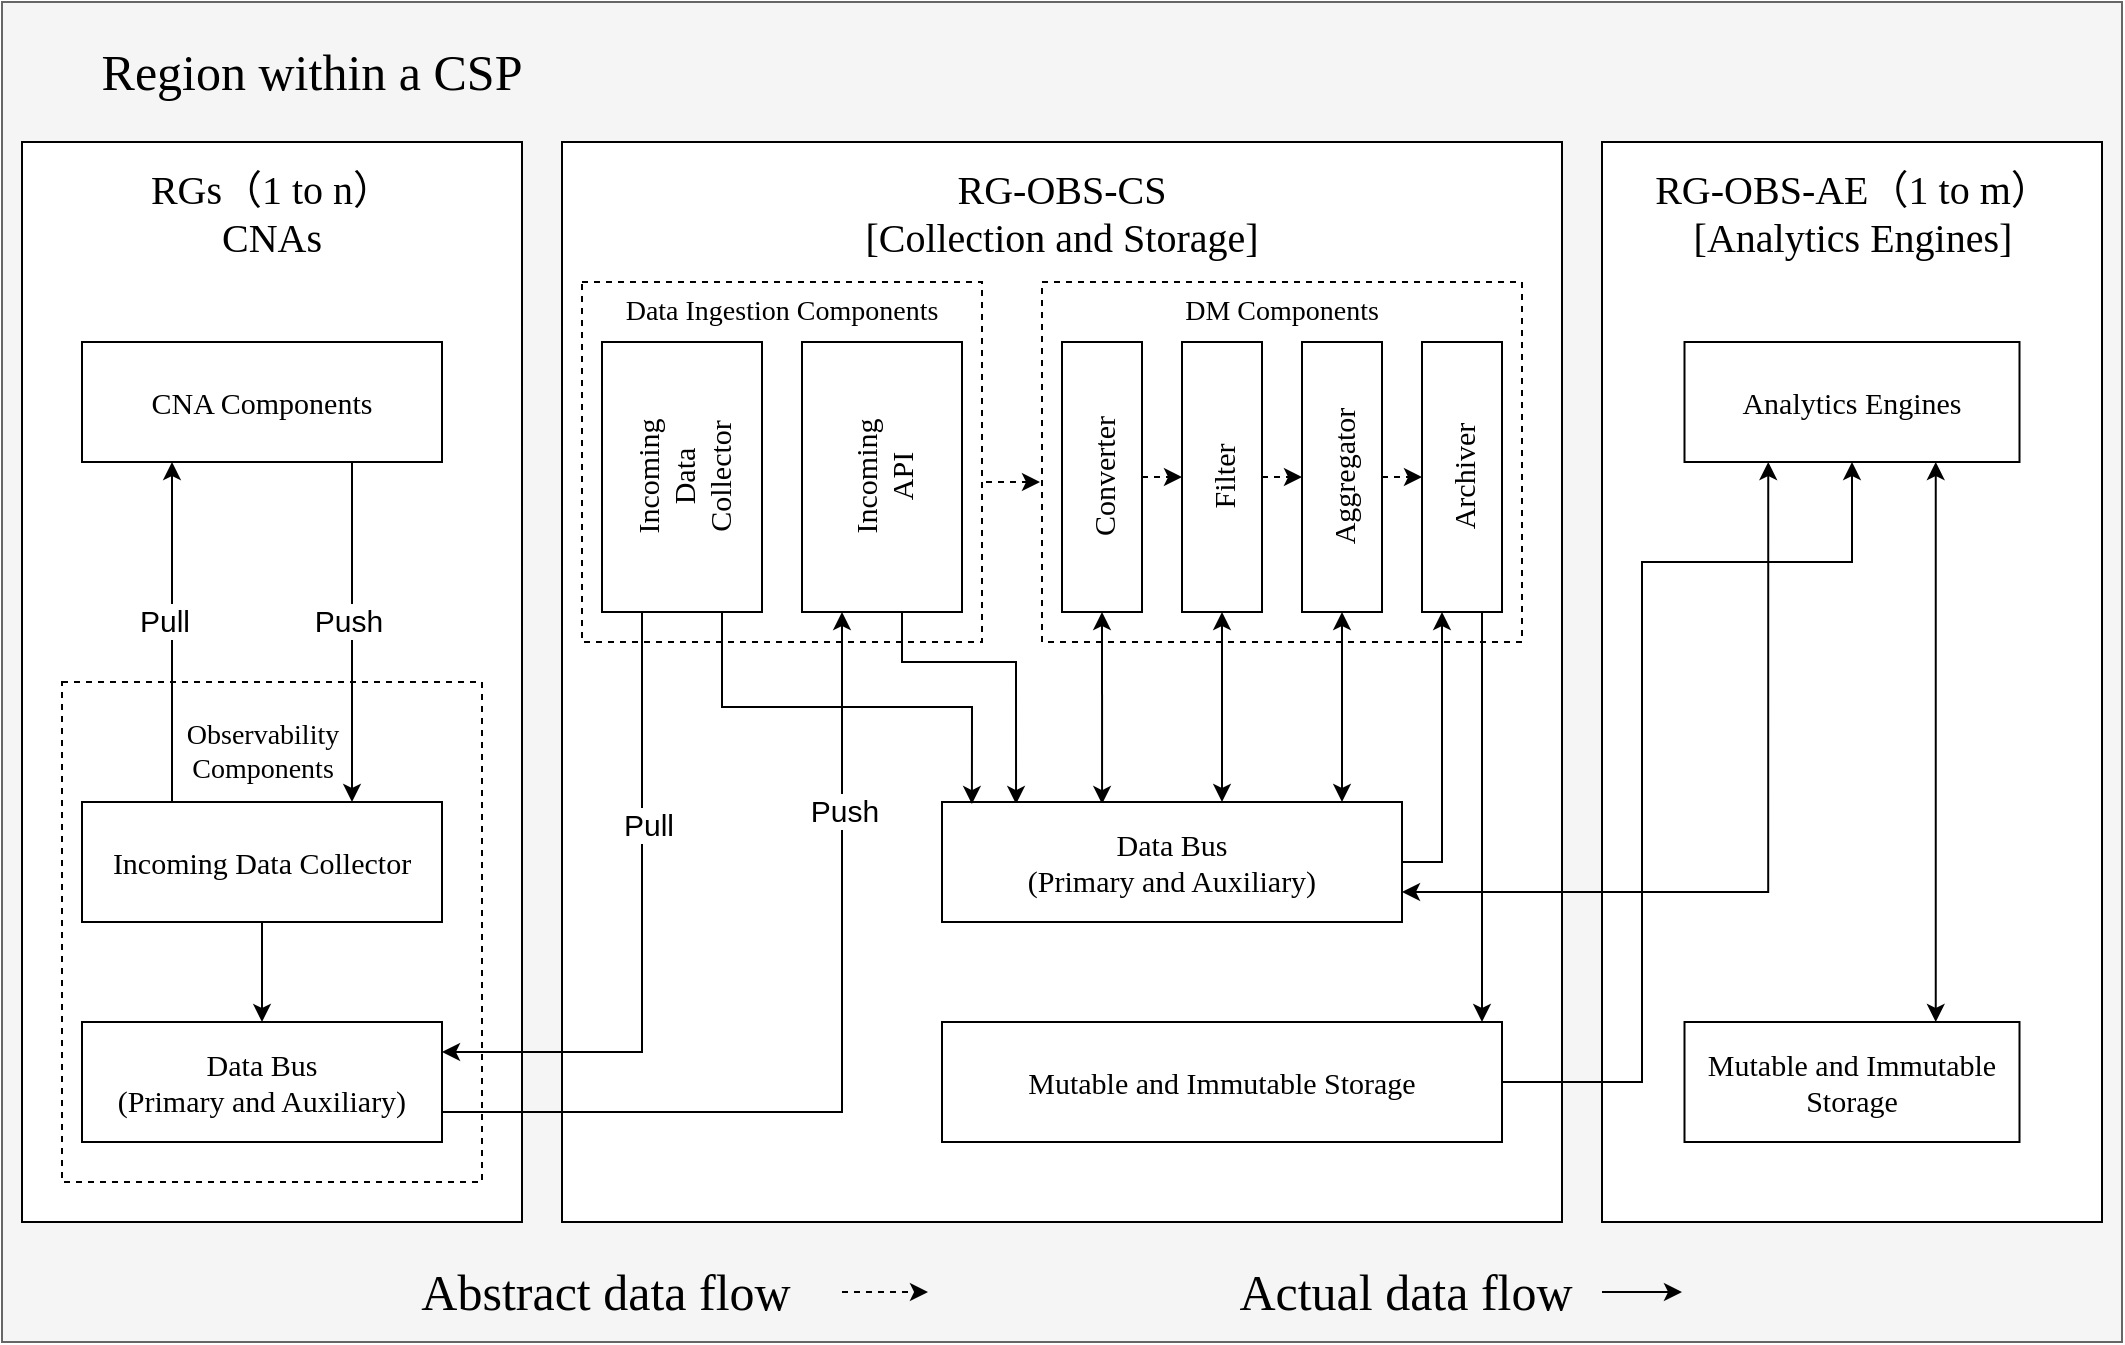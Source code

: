 <mxfile version="22.1.12" type="github">
  <diagram name="第 1 页" id="EzYY5DIpX5SOSRkXdPXQ">
    <mxGraphModel dx="1194" dy="756" grid="1" gridSize="10" guides="1" tooltips="1" connect="1" arrows="1" fold="1" page="1" pageScale="1" pageWidth="827" pageHeight="1169" math="0" shadow="0">
      <root>
        <mxCell id="0" />
        <mxCell id="1" parent="0" />
        <mxCell id="34cul2WS6DGkj6P9bzKS-3" value="" style="rounded=0;whiteSpace=wrap;html=1;fillColor=#f5f5f5;fontColor=#333333;strokeColor=#666666;fontFamily=Times New Roman;" parent="1" vertex="1">
          <mxGeometry x="150" y="320" width="1060" height="670" as="geometry" />
        </mxCell>
        <mxCell id="34cul2WS6DGkj6P9bzKS-5" value="" style="rounded=0;whiteSpace=wrap;html=1;fontFamily=Times New Roman;" parent="1" vertex="1">
          <mxGeometry x="430" y="390" width="500" height="540" as="geometry" />
        </mxCell>
        <mxCell id="34cul2WS6DGkj6P9bzKS-50" style="edgeStyle=orthogonalEdgeStyle;rounded=0;orthogonalLoop=1;jettySize=auto;html=1;entryX=-0.004;entryY=0.561;entryDx=0;entryDy=0;dashed=1;entryPerimeter=0;" parent="1" target="34cul2WS6DGkj6P9bzKS-47" edge="1">
          <mxGeometry relative="1" as="geometry">
            <mxPoint x="630" y="560" as="sourcePoint" />
          </mxGeometry>
        </mxCell>
        <mxCell id="34cul2WS6DGkj6P9bzKS-44" value="" style="rounded=0;whiteSpace=wrap;html=1;dashed=1;" parent="1" vertex="1">
          <mxGeometry x="440" y="460" width="200" height="180" as="geometry" />
        </mxCell>
        <mxCell id="34cul2WS6DGkj6P9bzKS-47" value="" style="rounded=0;whiteSpace=wrap;html=1;dashed=1;" parent="1" vertex="1">
          <mxGeometry x="670" y="460" width="240" height="180" as="geometry" />
        </mxCell>
        <mxCell id="34cul2WS6DGkj6P9bzKS-4" value="" style="rounded=0;whiteSpace=wrap;html=1;fontFamily=Times New Roman;" parent="1" vertex="1">
          <mxGeometry x="160" y="390" width="250" height="540" as="geometry" />
        </mxCell>
        <mxCell id="34cul2WS6DGkj6P9bzKS-32" value="" style="rounded=0;whiteSpace=wrap;html=1;dashed=1;" parent="1" vertex="1">
          <mxGeometry x="180" y="660" width="210" height="250" as="geometry" />
        </mxCell>
        <mxCell id="34cul2WS6DGkj6P9bzKS-6" value="" style="rounded=0;whiteSpace=wrap;html=1;fontFamily=Times New Roman;" parent="1" vertex="1">
          <mxGeometry x="950" y="390" width="250" height="540" as="geometry" />
        </mxCell>
        <mxCell id="34cul2WS6DGkj6P9bzKS-8" value="Region within a CSP" style="text;strokeColor=none;align=center;fillColor=none;html=1;verticalAlign=middle;whiteSpace=wrap;rounded=0;fontSize=25;fontFamily=Times New Roman;" parent="1" vertex="1">
          <mxGeometry x="180" y="340" width="250" height="30" as="geometry" />
        </mxCell>
        <mxCell id="34cul2WS6DGkj6P9bzKS-9" value="RGs（1 to n）&lt;br&gt;CNAs" style="text;strokeColor=none;align=center;fillColor=none;html=1;verticalAlign=middle;whiteSpace=wrap;rounded=0;fontSize=20;fontFamily=Times New Roman;" parent="1" vertex="1">
          <mxGeometry x="195" y="400" width="180" height="50" as="geometry" />
        </mxCell>
        <mxCell id="34cul2WS6DGkj6P9bzKS-29" style="edgeStyle=orthogonalEdgeStyle;rounded=0;orthogonalLoop=1;jettySize=auto;html=1;exitX=0.75;exitY=1;exitDx=0;exitDy=0;entryX=0.75;entryY=0;entryDx=0;entryDy=0;" parent="1" source="34cul2WS6DGkj6P9bzKS-10" target="34cul2WS6DGkj6P9bzKS-11" edge="1">
          <mxGeometry relative="1" as="geometry" />
        </mxCell>
        <mxCell id="34cul2WS6DGkj6P9bzKS-31" value="Push" style="edgeLabel;html=1;align=center;verticalAlign=middle;resizable=0;points=[];fontSize=15;" parent="34cul2WS6DGkj6P9bzKS-29" vertex="1" connectable="0">
          <mxGeometry x="-0.075" y="-2" relative="1" as="geometry">
            <mxPoint as="offset" />
          </mxGeometry>
        </mxCell>
        <mxCell id="34cul2WS6DGkj6P9bzKS-10" value="&lt;font style=&quot;font-size: 15px;&quot;&gt;CNA Components&lt;/font&gt;" style="rounded=0;whiteSpace=wrap;html=1;fontFamily=Times New Roman;" parent="1" vertex="1">
          <mxGeometry x="190" y="490" width="180" height="60" as="geometry" />
        </mxCell>
        <mxCell id="34cul2WS6DGkj6P9bzKS-28" style="edgeStyle=orthogonalEdgeStyle;rounded=0;orthogonalLoop=1;jettySize=auto;html=1;exitX=0.25;exitY=0;exitDx=0;exitDy=0;entryX=0.25;entryY=1;entryDx=0;entryDy=0;" parent="1" source="34cul2WS6DGkj6P9bzKS-11" target="34cul2WS6DGkj6P9bzKS-10" edge="1">
          <mxGeometry relative="1" as="geometry" />
        </mxCell>
        <mxCell id="34cul2WS6DGkj6P9bzKS-30" value="Pull" style="edgeLabel;html=1;align=center;verticalAlign=middle;resizable=0;points=[];fontSize=15;" parent="34cul2WS6DGkj6P9bzKS-28" vertex="1" connectable="0">
          <mxGeometry x="0.075" y="4" relative="1" as="geometry">
            <mxPoint as="offset" />
          </mxGeometry>
        </mxCell>
        <mxCell id="34cul2WS6DGkj6P9bzKS-35" style="edgeStyle=orthogonalEdgeStyle;rounded=0;orthogonalLoop=1;jettySize=auto;html=1;exitX=0.5;exitY=1;exitDx=0;exitDy=0;entryX=0.5;entryY=0;entryDx=0;entryDy=0;" parent="1" source="34cul2WS6DGkj6P9bzKS-11" target="34cul2WS6DGkj6P9bzKS-12" edge="1">
          <mxGeometry relative="1" as="geometry" />
        </mxCell>
        <mxCell id="34cul2WS6DGkj6P9bzKS-11" value="&lt;font style=&quot;font-size: 15px;&quot;&gt;Incoming Data Collector&lt;br style=&quot;font-size: 15px;&quot;&gt;&lt;/font&gt;" style="rounded=0;whiteSpace=wrap;html=1;fontSize=15;fontFamily=Times New Roman;" parent="1" vertex="1">
          <mxGeometry x="190" y="720" width="180" height="60" as="geometry" />
        </mxCell>
        <mxCell id="34cul2WS6DGkj6P9bzKS-37" style="edgeStyle=orthogonalEdgeStyle;rounded=0;orthogonalLoop=1;jettySize=auto;html=1;exitX=1;exitY=0.75;exitDx=0;exitDy=0;entryX=0.25;entryY=1;entryDx=0;entryDy=0;" parent="1" source="34cul2WS6DGkj6P9bzKS-12" target="34cul2WS6DGkj6P9bzKS-15" edge="1">
          <mxGeometry relative="1" as="geometry" />
        </mxCell>
        <mxCell id="34cul2WS6DGkj6P9bzKS-39" value="Push" style="edgeLabel;html=1;align=center;verticalAlign=middle;resizable=0;points=[];fontSize=15;" parent="34cul2WS6DGkj6P9bzKS-37" vertex="1" connectable="0">
          <mxGeometry x="0.561" y="-1" relative="1" as="geometry">
            <mxPoint as="offset" />
          </mxGeometry>
        </mxCell>
        <mxCell id="34cul2WS6DGkj6P9bzKS-12" value="&lt;font style=&quot;font-size: 15px;&quot;&gt;Data Bus&lt;br&gt;(Primary and Auxiliary)&lt;br style=&quot;font-size: 15px;&quot;&gt;&lt;/font&gt;" style="rounded=0;whiteSpace=wrap;html=1;fontSize=15;fontFamily=Times New Roman;" parent="1" vertex="1">
          <mxGeometry x="190" y="830" width="180" height="60" as="geometry" />
        </mxCell>
        <mxCell id="34cul2WS6DGkj6P9bzKS-36" style="edgeStyle=orthogonalEdgeStyle;rounded=0;orthogonalLoop=1;jettySize=auto;html=1;exitX=0.25;exitY=1;exitDx=0;exitDy=0;entryX=1;entryY=0.25;entryDx=0;entryDy=0;" parent="1" source="34cul2WS6DGkj6P9bzKS-14" target="34cul2WS6DGkj6P9bzKS-12" edge="1">
          <mxGeometry relative="1" as="geometry" />
        </mxCell>
        <mxCell id="34cul2WS6DGkj6P9bzKS-38" value="Pull" style="edgeLabel;html=1;align=center;verticalAlign=middle;resizable=0;points=[];fontSize=15;" parent="34cul2WS6DGkj6P9bzKS-36" vertex="1" connectable="0">
          <mxGeometry x="-0.336" y="3" relative="1" as="geometry">
            <mxPoint as="offset" />
          </mxGeometry>
        </mxCell>
        <mxCell id="34cul2WS6DGkj6P9bzKS-14" value="&lt;font style=&quot;font-size: 15px;&quot;&gt;Incoming &lt;br&gt;Data&lt;br&gt;Collector&lt;/font&gt;" style="rounded=0;whiteSpace=wrap;html=1;horizontal=0;fontFamily=Times New Roman;" parent="1" vertex="1">
          <mxGeometry x="450" y="490" width="80" height="135" as="geometry" />
        </mxCell>
        <mxCell id="34cul2WS6DGkj6P9bzKS-41" style="edgeStyle=orthogonalEdgeStyle;rounded=0;orthogonalLoop=1;jettySize=auto;html=1;exitX=0.75;exitY=1;exitDx=0;exitDy=0;entryX=0.161;entryY=0.017;entryDx=0;entryDy=0;entryPerimeter=0;" parent="1" source="34cul2WS6DGkj6P9bzKS-15" target="34cul2WS6DGkj6P9bzKS-21" edge="1">
          <mxGeometry relative="1" as="geometry">
            <mxPoint x="657" y="700" as="targetPoint" />
            <Array as="points">
              <mxPoint x="600" y="650" />
              <mxPoint x="657" y="650" />
            </Array>
          </mxGeometry>
        </mxCell>
        <mxCell id="34cul2WS6DGkj6P9bzKS-15" value="&lt;font style=&quot;font-size: 15px;&quot;&gt;Incoming &lt;br&gt;API&lt;/font&gt;" style="rounded=0;whiteSpace=wrap;html=1;horizontal=0;fontFamily=Times New Roman;" parent="1" vertex="1">
          <mxGeometry x="550" y="490" width="80" height="135" as="geometry" />
        </mxCell>
        <mxCell id="34cul2WS6DGkj6P9bzKS-51" style="edgeStyle=orthogonalEdgeStyle;rounded=0;orthogonalLoop=1;jettySize=auto;html=1;exitX=1;exitY=0.5;exitDx=0;exitDy=0;entryX=0;entryY=0.5;entryDx=0;entryDy=0;dashed=1;" parent="1" source="34cul2WS6DGkj6P9bzKS-16" target="34cul2WS6DGkj6P9bzKS-17" edge="1">
          <mxGeometry relative="1" as="geometry" />
        </mxCell>
        <mxCell id="34cul2WS6DGkj6P9bzKS-57" style="edgeStyle=orthogonalEdgeStyle;rounded=0;orthogonalLoop=1;jettySize=auto;html=1;exitX=0.5;exitY=1;exitDx=0;exitDy=0;entryX=0.348;entryY=0.017;entryDx=0;entryDy=0;entryPerimeter=0;startArrow=classic;startFill=1;" parent="1" source="34cul2WS6DGkj6P9bzKS-16" target="34cul2WS6DGkj6P9bzKS-21" edge="1">
          <mxGeometry relative="1" as="geometry">
            <mxPoint x="700" y="730" as="targetPoint" />
          </mxGeometry>
        </mxCell>
        <mxCell id="34cul2WS6DGkj6P9bzKS-16" value="&lt;font style=&quot;font-size: 15px;&quot;&gt;Converter&lt;/font&gt;" style="rounded=0;whiteSpace=wrap;html=1;horizontal=0;fontFamily=Times New Roman;" parent="1" vertex="1">
          <mxGeometry x="680" y="490" width="40" height="135" as="geometry" />
        </mxCell>
        <mxCell id="34cul2WS6DGkj6P9bzKS-54" style="edgeStyle=orthogonalEdgeStyle;rounded=0;orthogonalLoop=1;jettySize=auto;html=1;exitX=1;exitY=0.5;exitDx=0;exitDy=0;entryX=0;entryY=0.5;entryDx=0;entryDy=0;dashed=1;" parent="1" source="34cul2WS6DGkj6P9bzKS-17" target="34cul2WS6DGkj6P9bzKS-19" edge="1">
          <mxGeometry relative="1" as="geometry" />
        </mxCell>
        <mxCell id="34cul2WS6DGkj6P9bzKS-58" style="edgeStyle=orthogonalEdgeStyle;rounded=0;orthogonalLoop=1;jettySize=auto;html=1;exitX=0.5;exitY=1;exitDx=0;exitDy=0;startArrow=classic;startFill=1;" parent="1" source="34cul2WS6DGkj6P9bzKS-17" edge="1">
          <mxGeometry relative="1" as="geometry">
            <mxPoint x="760" y="720" as="targetPoint" />
          </mxGeometry>
        </mxCell>
        <mxCell id="34cul2WS6DGkj6P9bzKS-17" value="&lt;font style=&quot;font-size: 15px;&quot;&gt;Filter&lt;/font&gt;" style="rounded=0;whiteSpace=wrap;html=1;horizontal=0;fontFamily=Times New Roman;" parent="1" vertex="1">
          <mxGeometry x="740" y="490" width="40" height="135" as="geometry" />
        </mxCell>
        <mxCell id="34cul2WS6DGkj6P9bzKS-56" style="edgeStyle=orthogonalEdgeStyle;rounded=0;orthogonalLoop=1;jettySize=auto;html=1;exitX=1;exitY=0.5;exitDx=0;exitDy=0;entryX=0;entryY=0.5;entryDx=0;entryDy=0;dashed=1;" parent="1" source="34cul2WS6DGkj6P9bzKS-19" target="34cul2WS6DGkj6P9bzKS-20" edge="1">
          <mxGeometry relative="1" as="geometry" />
        </mxCell>
        <mxCell id="34cul2WS6DGkj6P9bzKS-19" value="&lt;font style=&quot;font-size: 15px;&quot;&gt;Aggregator&lt;/font&gt;" style="rounded=0;whiteSpace=wrap;html=1;horizontal=0;fontFamily=Times New Roman;" parent="1" vertex="1">
          <mxGeometry x="800" y="490" width="40" height="135" as="geometry" />
        </mxCell>
        <mxCell id="34cul2WS6DGkj6P9bzKS-20" value="&lt;font style=&quot;font-size: 15px;&quot;&gt;Archiver&lt;/font&gt;" style="rounded=0;whiteSpace=wrap;html=1;horizontal=0;fontFamily=Times New Roman;" parent="1" vertex="1">
          <mxGeometry x="860" y="490" width="40" height="135" as="geometry" />
        </mxCell>
        <mxCell id="34cul2WS6DGkj6P9bzKS-21" value="&lt;font style=&quot;font-size: 15px;&quot;&gt;Data Bus&lt;br&gt;(Primary and Auxiliary)&lt;br style=&quot;font-size: 15px;&quot;&gt;&lt;/font&gt;" style="rounded=0;whiteSpace=wrap;html=1;fontSize=15;fontFamily=Times New Roman;" parent="1" vertex="1">
          <mxGeometry x="620" y="720" width="230" height="60" as="geometry" />
        </mxCell>
        <mxCell id="34cul2WS6DGkj6P9bzKS-63" style="edgeStyle=orthogonalEdgeStyle;rounded=0;orthogonalLoop=1;jettySize=auto;html=1;exitX=1;exitY=0.5;exitDx=0;exitDy=0;entryX=0.5;entryY=1;entryDx=0;entryDy=0;" parent="1" source="34cul2WS6DGkj6P9bzKS-23" target="34cul2WS6DGkj6P9bzKS-25" edge="1">
          <mxGeometry relative="1" as="geometry">
            <Array as="points">
              <mxPoint x="970" y="860" />
              <mxPoint x="970" y="600" />
              <mxPoint x="1075" y="600" />
            </Array>
          </mxGeometry>
        </mxCell>
        <mxCell id="34cul2WS6DGkj6P9bzKS-23" value="&lt;font style=&quot;font-size: 15px;&quot;&gt;Mutable and Immutable Storage&lt;br style=&quot;font-size: 15px;&quot;&gt;&lt;/font&gt;" style="rounded=0;whiteSpace=wrap;html=1;fontSize=15;fontFamily=Times New Roman;" parent="1" vertex="1">
          <mxGeometry x="620" y="830" width="280" height="60" as="geometry" />
        </mxCell>
        <mxCell id="34cul2WS6DGkj6P9bzKS-24" value="&lt;font style=&quot;font-size: 15px;&quot;&gt;Mutable and Immutable Storage&lt;br style=&quot;font-size: 15px;&quot;&gt;&lt;/font&gt;" style="rounded=0;whiteSpace=wrap;html=1;fontSize=15;fontFamily=Times New Roman;" parent="1" vertex="1">
          <mxGeometry x="991.25" y="830" width="167.5" height="60" as="geometry" />
        </mxCell>
        <mxCell id="34cul2WS6DGkj6P9bzKS-65" style="edgeStyle=orthogonalEdgeStyle;rounded=0;orthogonalLoop=1;jettySize=auto;html=1;exitX=0.25;exitY=1;exitDx=0;exitDy=0;entryX=1;entryY=0.75;entryDx=0;entryDy=0;startArrow=classic;startFill=1;" parent="1" source="34cul2WS6DGkj6P9bzKS-25" target="34cul2WS6DGkj6P9bzKS-21" edge="1">
          <mxGeometry relative="1" as="geometry" />
        </mxCell>
        <mxCell id="34cul2WS6DGkj6P9bzKS-66" style="edgeStyle=orthogonalEdgeStyle;rounded=0;orthogonalLoop=1;jettySize=auto;html=1;exitX=0.75;exitY=1;exitDx=0;exitDy=0;entryX=0.75;entryY=0;entryDx=0;entryDy=0;startArrow=classic;startFill=1;" parent="1" source="34cul2WS6DGkj6P9bzKS-25" target="34cul2WS6DGkj6P9bzKS-24" edge="1">
          <mxGeometry relative="1" as="geometry" />
        </mxCell>
        <mxCell id="34cul2WS6DGkj6P9bzKS-25" value="&lt;font style=&quot;font-size: 15px;&quot;&gt;Analytics Engines&lt;br style=&quot;font-size: 15px;&quot;&gt;&lt;/font&gt;" style="rounded=0;whiteSpace=wrap;html=1;fontSize=15;fontFamily=Times New Roman;" parent="1" vertex="1">
          <mxGeometry x="991.25" y="490" width="167.5" height="60" as="geometry" />
        </mxCell>
        <mxCell id="34cul2WS6DGkj6P9bzKS-26" value="RG-OBS-CS&lt;br&gt;[Collection and Storage]" style="text;strokeColor=none;align=center;fillColor=none;html=1;verticalAlign=middle;whiteSpace=wrap;rounded=0;fontSize=20;fontFamily=Times New Roman;" parent="1" vertex="1">
          <mxGeometry x="560" y="400" width="240" height="50" as="geometry" />
        </mxCell>
        <mxCell id="34cul2WS6DGkj6P9bzKS-27" value="RG-OBS-AE（1 to m）&lt;br&gt;[Analytics Engines]" style="text;strokeColor=none;align=center;fillColor=none;html=1;verticalAlign=middle;whiteSpace=wrap;rounded=0;fontSize=20;fontFamily=Times New Roman;" parent="1" vertex="1">
          <mxGeometry x="957.5" y="400" width="235" height="50" as="geometry" />
        </mxCell>
        <mxCell id="34cul2WS6DGkj6P9bzKS-34" value="Observability &lt;br&gt;Components" style="text;strokeColor=none;align=center;fillColor=none;html=1;verticalAlign=middle;whiteSpace=wrap;rounded=0;fontSize=14;fontFamily=Times New Roman;" parent="1" vertex="1">
          <mxGeometry x="227.5" y="680" width="105" height="30" as="geometry" />
        </mxCell>
        <mxCell id="34cul2WS6DGkj6P9bzKS-40" style="edgeStyle=orthogonalEdgeStyle;rounded=0;orthogonalLoop=1;jettySize=auto;html=1;exitX=0.75;exitY=1;exitDx=0;exitDy=0;entryX=0.065;entryY=0.017;entryDx=0;entryDy=0;entryPerimeter=0;" parent="1" source="34cul2WS6DGkj6P9bzKS-14" target="34cul2WS6DGkj6P9bzKS-21" edge="1">
          <mxGeometry relative="1" as="geometry" />
        </mxCell>
        <mxCell id="34cul2WS6DGkj6P9bzKS-45" value="Data Ingestion Components" style="text;strokeColor=none;align=center;fillColor=none;html=1;verticalAlign=middle;whiteSpace=wrap;rounded=0;fontSize=14;fontFamily=Times New Roman;" parent="1" vertex="1">
          <mxGeometry x="450" y="460" width="180" height="30" as="geometry" />
        </mxCell>
        <mxCell id="34cul2WS6DGkj6P9bzKS-48" value="DM Components" style="text;strokeColor=none;align=center;fillColor=none;html=1;verticalAlign=middle;whiteSpace=wrap;rounded=0;fontSize=14;fontFamily=Times New Roman;" parent="1" vertex="1">
          <mxGeometry x="700" y="460" width="180" height="30" as="geometry" />
        </mxCell>
        <mxCell id="34cul2WS6DGkj6P9bzKS-59" style="edgeStyle=orthogonalEdgeStyle;rounded=0;orthogonalLoop=1;jettySize=auto;html=1;exitX=0.5;exitY=1;exitDx=0;exitDy=0;startArrow=classic;startFill=1;" parent="1" source="34cul2WS6DGkj6P9bzKS-19" edge="1">
          <mxGeometry relative="1" as="geometry">
            <mxPoint x="820" y="720" as="targetPoint" />
          </mxGeometry>
        </mxCell>
        <mxCell id="34cul2WS6DGkj6P9bzKS-60" style="edgeStyle=orthogonalEdgeStyle;rounded=0;orthogonalLoop=1;jettySize=auto;html=1;exitX=0.25;exitY=1;exitDx=0;exitDy=0;startArrow=classic;startFill=1;endArrow=none;endFill=0;entryX=1;entryY=0.5;entryDx=0;entryDy=0;" parent="1" source="34cul2WS6DGkj6P9bzKS-20" target="34cul2WS6DGkj6P9bzKS-21" edge="1">
          <mxGeometry relative="1" as="geometry">
            <mxPoint x="870" y="720" as="targetPoint" />
          </mxGeometry>
        </mxCell>
        <mxCell id="34cul2WS6DGkj6P9bzKS-62" style="edgeStyle=orthogonalEdgeStyle;rounded=0;orthogonalLoop=1;jettySize=auto;html=1;exitX=0.75;exitY=1;exitDx=0;exitDy=0;" parent="1" source="34cul2WS6DGkj6P9bzKS-20" edge="1">
          <mxGeometry relative="1" as="geometry">
            <mxPoint x="890" y="830" as="targetPoint" />
          </mxGeometry>
        </mxCell>
        <mxCell id="34cul2WS6DGkj6P9bzKS-68" value="Abstract data flow" style="text;strokeColor=none;align=center;fillColor=none;html=1;verticalAlign=middle;whiteSpace=wrap;rounded=0;fontSize=25;fontFamily=Times New Roman;" parent="1" vertex="1">
          <mxGeometry x="332.5" y="950" width="237.5" height="30" as="geometry" />
        </mxCell>
        <mxCell id="34cul2WS6DGkj6P9bzKS-73" style="edgeStyle=orthogonalEdgeStyle;rounded=0;orthogonalLoop=1;jettySize=auto;html=1;exitX=1;exitY=0.5;exitDx=0;exitDy=0;" parent="1" source="34cul2WS6DGkj6P9bzKS-69" edge="1">
          <mxGeometry relative="1" as="geometry">
            <mxPoint x="990" y="965" as="targetPoint" />
          </mxGeometry>
        </mxCell>
        <mxCell id="34cul2WS6DGkj6P9bzKS-69" value="Actual data flow" style="text;strokeColor=none;align=center;fillColor=none;html=1;verticalAlign=middle;whiteSpace=wrap;rounded=0;fontSize=25;fontFamily=Times New Roman;" parent="1" vertex="1">
          <mxGeometry x="753.75" y="950" width="196.25" height="30" as="geometry" />
        </mxCell>
        <mxCell id="34cul2WS6DGkj6P9bzKS-71" style="edgeStyle=orthogonalEdgeStyle;rounded=0;orthogonalLoop=1;jettySize=auto;html=1;exitX=1;exitY=0.5;exitDx=0;exitDy=0;dashed=1;" parent="1" source="34cul2WS6DGkj6P9bzKS-68" edge="1">
          <mxGeometry relative="1" as="geometry">
            <mxPoint x="613" y="965" as="targetPoint" />
          </mxGeometry>
        </mxCell>
      </root>
    </mxGraphModel>
  </diagram>
</mxfile>
